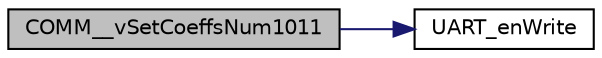 digraph "COMM__vSetCoeffsNum1011"
{
  edge [fontname="Helvetica",fontsize="10",labelfontname="Helvetica",labelfontsize="10"];
  node [fontname="Helvetica",fontsize="10",shape=record];
  rankdir="LR";
  Node1 [label="COMM__vSetCoeffsNum1011",height=0.2,width=0.4,color="black", fillcolor="grey75", style="filled", fontcolor="black"];
  Node1 -> Node2 [color="midnightblue",fontsize="10",style="solid",fontname="Helvetica"];
  Node2 [label="UART_enWrite",height=0.2,width=0.4,color="black", fillcolor="white", style="filled",URL="$uart_8c.html#a5529658e043720fd8c51479d193803d7"];
}
